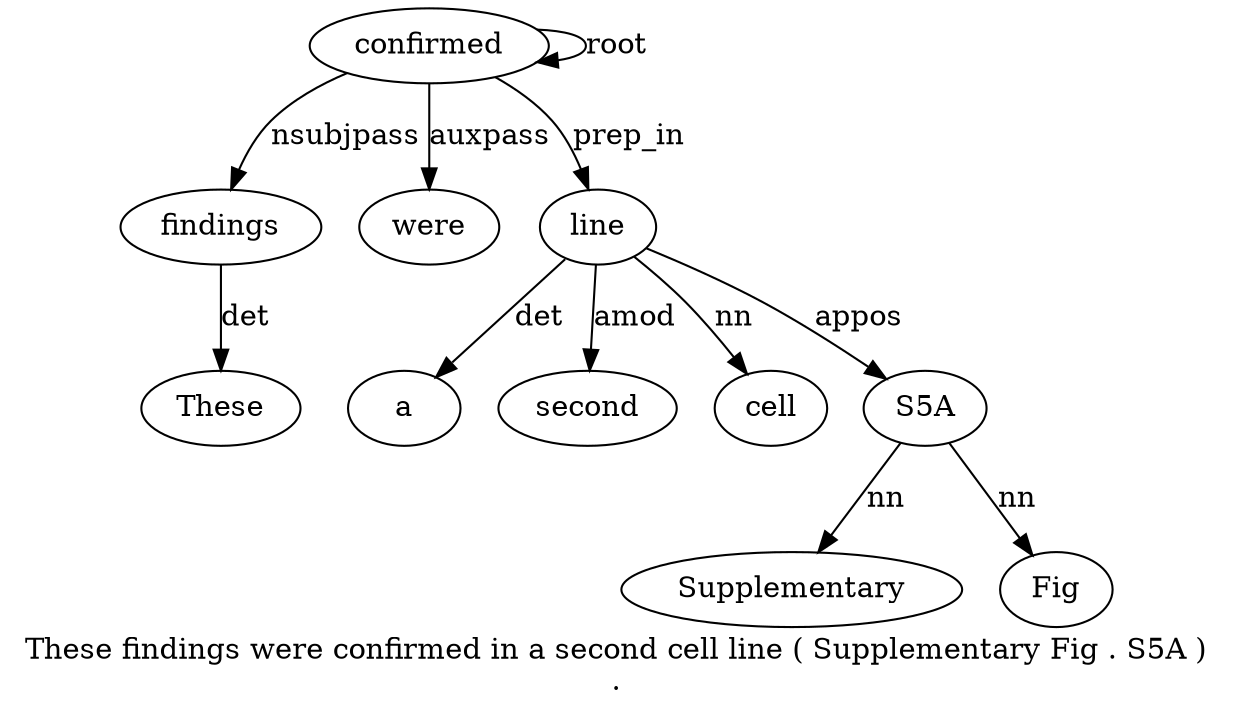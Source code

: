 digraph "These findings were confirmed in a second cell line ( Supplementary Fig . S5A ) ." {
label="These findings were confirmed in a second cell line ( Supplementary Fig . S5A )
.";
findings2 [style=filled, fillcolor=white, label=findings];
These1 [style=filled, fillcolor=white, label=These];
findings2 -> These1  [label=det];
confirmed4 [style=filled, fillcolor=white, label=confirmed];
confirmed4 -> findings2  [label=nsubjpass];
were3 [style=filled, fillcolor=white, label=were];
confirmed4 -> were3  [label=auxpass];
confirmed4 -> confirmed4  [label=root];
line9 [style=filled, fillcolor=white, label=line];
a6 [style=filled, fillcolor=white, label=a];
line9 -> a6  [label=det];
second7 [style=filled, fillcolor=white, label=second];
line9 -> second7  [label=amod];
cell8 [style=filled, fillcolor=white, label=cell];
line9 -> cell8  [label=nn];
confirmed4 -> line9  [label=prep_in];
S5A14 [style=filled, fillcolor=white, label=S5A];
Supplementary11 [style=filled, fillcolor=white, label=Supplementary];
S5A14 -> Supplementary11  [label=nn];
Fig12 [style=filled, fillcolor=white, label=Fig];
S5A14 -> Fig12  [label=nn];
line9 -> S5A14  [label=appos];
}
